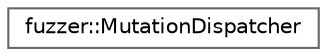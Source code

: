 digraph "Graphical Class Hierarchy"
{
 // LATEX_PDF_SIZE
  bgcolor="transparent";
  edge [fontname=Helvetica,fontsize=10,labelfontname=Helvetica,labelfontsize=10];
  node [fontname=Helvetica,fontsize=10,shape=box,height=0.2,width=0.4];
  rankdir="LR";
  Node0 [id="Node000000",label="fuzzer::MutationDispatcher",height=0.2,width=0.4,color="grey40", fillcolor="white", style="filled",URL="$classfuzzer_1_1MutationDispatcher.html",tooltip=" "];
}
